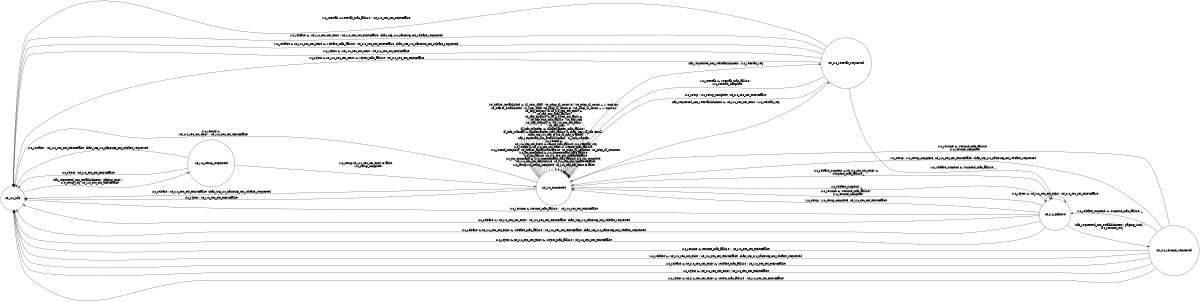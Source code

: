 digraph UE{
rankdir = LR;
size = "8,5"
node [shape = circle, label="ue_rrc_idle"]ue_rrc_idle;
node [shape = circle, label="ue_rrc_setup_requested"]ue_rrc_setup_requested;
node [shape = circle, label="ue_rrc_inactive"]ue_rrc_inactive;
node [shape = circle, label="ue_rrc_resume_requested"]ue_rrc_resume_requested;
node [shape = circle, label="ue_rrc_connected"]ue_rrc_connected;
node [shape = circle, label="ue_rrc_reestab_requested"]ue_rrc_reestab_requested;

//initial_state: ue_rrc_idle
//incoming messages: rrc_release; rrc_reject; rrc_setup; rrc_release_suspend; rrc_sm_command; rrc_reconf; rrc_reestab; rrc_resume; paging_tmsi; paging_irnti; dl_info_transfer; rrc_resume; ue_cap_enquiry; dl_user_data; 
//outgoing messages: null_action; rrc_setup_req; rrc_setup_complete; rrc_sm_complete; rrc_sm_failure; rrc_resume_req; rrc_resume_complete; rrc_reconf_complete; rrc_reestab_req; rrc_reestab_complete; ul_info_transfer; ue_cap_info; ul_user_data;
//environment variables: rrc_smcommand_mac_failure; reconf_mac_failure; ul_transfer_required; dlinfotransfer_mac_failure; resume_mac_failure; suspend_mac_failure; reject_mac_failure; release_mac_failure; ue_cap_enq_mac_failure; reestab_mac_failure; ue_bearer_setup_required; nas_requested_con_establishment; nas_requested_con_reestablishment
//state variables: ue_rrc_sec_ctx_exist{true, false}<false>; ue_bearer_established{true, false}<false>; ue_rrc_sec_ctx_updated{true, false}<false> ;chan_UE_rrc_nas{UE_dl_info_transfer,null}<null>; chan_UE_nas_rrc{UE_ul_info_transfer, UE_downgrade_requested, UE_ctx_release_requested, null}<null>
//sequence variables: ue_pdcp_ul_count {0, 32}<0, ((ue_pdcp_ul_count + 1) mod 32)>; ue_pdcp_dl_count {0, 32}<0, ((ue_pdcp_dl_count + 1) mod 32)> 




ue_rrc_idle -> ue_rrc_setup_requested [label = "(nas_requested_con_establishment | paging_tmsi) / 
    rrc_setup_req, ue_rrc_sec_ctx_exist=false"]

ue_rrc_setup_requested -> ue_rrc_idle [label = "rrc_release /  ue_rrc_sec_ctx_exist=false, chan_UE_rrc_nas=UE_ctx_release_requested"]
ue_rrc_setup_requested -> ue_rrc_idle [label = "rrc_reject / ue_rrc_sec_ctx_exist=false"]
ue_rrc_setup_requested -> ue_rrc_connected [label = "rrc_setup/ue_rrc_sec_ctx_exist = false, 
    rrc_setup_complete"]
//TODO: if upper layer provides TMSI, set the content of rrc_setup_complete msg with TMSI.

ue_rrc_connected -> ue_rrc_connected [label = "rrc_setup/rrc_setup_complete, ue_rrc_sec_ctx_exist = false"]

ue_rrc_connected -> ue_rrc_idle [label = "rrc_release / ue_rrc_sec_ctx_exist=false, chan_UE_rrc_nas=UE_ctx_release_requested"]

ue_rrc_connected -> ue_rrc_idle [label = "rrc_reject / ue_rrc_sec_ctx_exist=false"]

ue_rrc_connected -> ue_rrc_inactive [label = "rrc_release_suspend & ue_rrc_sec_ctx_exist & 
    !suspend_mac_failure/_"]

ue_rrc_connected -> ue_rrc_inactive [label = "rrc_release_suspend /_"]

ue_rrc_connected -> ue_rrc_connected [label = "rrc_sm_command & !rrc_smcommand_mac_failure/ rrc_sm_complete, 
    ue_rrc_sec_ctx_exist=true, ue_rrc_sec_ctx_updated=false"]

ue_rrc_connected -> ue_rrc_connected [label = "rrc_sm_command & rrc_smcommand_mac_failure/ 
    rrc_sm_failure, ue_rrc_sec_ctx_updated=false"]

ue_rrc_connected -> ue_rrc_connected [label = "rrc_reconf & ue_rrc_sec_ctx_exist & !reconf_mac_failure/ 
    rrc_reconf_complete, ue_bearer_established=true, ue_pdcp_ul_count=0, ue_pdcp_dl_count=0"]

ue_rrc_connected -> ue_rrc_connected [label = "rrc_reconf & 
    ue_rrc_sec_ctx_exist & reconf_mac_failure/ rrc_reestab_req"]

ue_rrc_connected -> ue_rrc_idle [label = "rrc_reconf & 
    !ue_rrc_sec_ctx_exist /  ue_rrc_sec_ctx_exist=false"]        

ue_rrc_connected -> ue_rrc_reestab_requested [label = "nas_requested_con_reestablishment &  ue_rrc_sec_ctx_exist / rrc_reestab_req"]

ue_rrc_connected -> ue_rrc_connected [label = "nas_requested_con_establishment / ul_info_transfer"]

ue_rrc_connected -> ue_rrc_connected [label = "dl_info_transfer & dlinfotransfer_mac_failure & chan_UE_rrc_nas =null / 
    chan_UE_rrc_nas = UE_dl_info_transfer"]

ue_rrc_connected -> ue_rrc_connected [label = "dl_info_transfer &  dlinfotransfer_mac_failure / _"]

ue_rrc_connected -> ue_rrc_connected [label = "ue_cap_enquiry & !ue_rrc_sec_ctx_exist 
    / ue_cap_info"]

ue_rrc_connected -> ue_rrc_connected [label = "ue_cap_enquiry & ue_rrc_sec_ctx_exist & 
    !ue_cap_enq_mac_failure / ue_cap_info"]

ue_rrc_connected -> ue_rrc_connected [label = "ue_cap_enquiry & ue_rrc_sec_ctx_exist & 
    ue_cap_enq_mac_failure / _ "]

ue_rrc_connected -> ue_rrc_reestab_requested [label = "nas_requested_con_reestablishment / rrc_reestab_req"]

ue_rrc_connected -> ue_rrc_connected [label = "ue_bearer_established / ul_user_data, ue_pdcp_ul_count = ((ue_pdcp_ul_count + 1) mod 32)"]

ue_rrc_connected -> ue_rrc_connected [label = "ue_bearer_established &  dl_user_data / ue_pdcp_dl_count = ((ue_pdcp_dl_count + 1) mod 32)"]        


ue_rrc_inactive -> ue_rrc_resume_requested [label = "(nas_requested_con_establishment | paging_irnti) / 
    rrc_resume_req"]
ue_rrc_inactive -> ue_rrc_connected [label = "rrc_resume & !resume_mac_failure /
    rrc_resume_complete"]
ue_rrc_inactive -> ue_rrc_idle [label = "rrc_resume & resume_mac_failure /  ue_rrc_sec_ctx_exist=false"]
ue_rrc_inactive -> ue_rrc_connected [label = "rrc_setup / rrc_setup_complete, ue_rrc_sec_ctx_exist=false"]
ue_rrc_inactive -> ue_rrc_idle [label = "rrc_release & !ue_rrc_sec_ctx_exist / ue_rrc_sec_ctx_exist=false, chan_UE_rrc_nas=UE_ctx_release_requested"]
ue_rrc_inactive -> ue_rrc_idle [label = "rrc_release & ue_rrc_sec_ctx_exist & !release_mac_failure / ue_rrc_sec_ctx_exist=false, chan_UE_rrc_nas=UE_ctx_release_requested"]
ue_rrc_inactive -> ue_rrc_inactive [label = "rrc_reject & !ue_rrc_sec_ctx_exist / ue_rrc_sec_ctx_exist=false"]
ue_rrc_inactive -> ue_rrc_idle [label = "rrc_reject & ue_rrc_sec_ctx_exist & !reject_mac_failure / ue_rrc_sec_ctx_exist=false"]



ue_rrc_resume_requested -> ue_rrc_connected [label = "rrc_resume & !resume_mac_failure /
    rrc_resume_complete"]
ue_rrc_resume_requested -> ue_rrc_idle [label = "rrc_resume & resume_mac_failure /  ue_rrc_sec_ctx_exist=false"]    
ue_rrc_resume_requested -> ue_rrc_connected [label = "rrc_setup / rrc_setup_complete, ue_rrc_sec_ctx_exist=false, chan_UE_rrc_nas=UE_ctx_release_requested"]
ue_rrc_resume_requested -> ue_rrc_idle [label = "rrc_release & !ue_rrc_sec_ctx_exist / ue_rrc_sec_ctx_exist=false, chan_UE_rrc_nas=UE_ctx_release_requested"]
ue_rrc_resume_requested -> ue_rrc_idle [label = "rrc_release & ue_rrc_sec_ctx_exist & !release_mac_failure / ue_rrc_sec_ctx_exist=false"]
ue_rrc_resume_requested -> ue_rrc_idle [label = "rrc_reject & !ue_rrc_sec_ctx_exist / ue_rrc_sec_ctx_exist=false"]
ue_rrc_resume_requested -> ue_rrc_idle [label = "rrc_reject & ue_rrc_sec_ctx_exist & !reject_mac_failure / ue_rrc_sec_ctx_exist=false"]
ue_rrc_resume_requested -> ue_rrc_inactive [label = "rrc_release_suspend & !suspend_mac_failure/ _"]


ue_rrc_reestab_requested -> ue_rrc_connected [label = "rrc_reestab & !reestab_mac_failure /
    rrc_reestab_complete"]
ue_rrc_reestab_requested -> ue_rrc_idle [label = "rrc_reestab & reestab_mac_failure /  ue_rrc_sec_ctx_exist=false"]    
ue_rrc_reestab_requested -> ue_rrc_connected [label = "rrc_setup / rrc_setup_complete, ue_rrc_sec_ctx_exist=false"]
ue_rrc_reestab_requested -> ue_rrc_idle [label = "rrc_release & !ue_rrc_sec_ctx_exist / ue_rrc_sec_ctx_exist=false, chan_UE_rrc_nas=UE_ctx_release_requested"]
ue_rrc_reestab_requested -> ue_rrc_idle [label = "rrc_release & ue_rrc_sec_ctx_exist & !release_mac_failure / ue_rrc_sec_ctx_exist=false, chan_UE_rrc_nas=UE_ctx_release_requested"]
ue_rrc_reestab_requested -> ue_rrc_idle [label = "rrc_reject & !ue_rrc_sec_ctx_exist / ue_rrc_sec_ctx_exist=false"]
ue_rrc_reestab_requested -> ue_rrc_idle [label = "rrc_reject & ue_rrc_sec_ctx_exist & !reject_mac_failure / ue_rrc_sec_ctx_exist=false"]
ue_rrc_reestab_requested -> ue_rrc_inactive [label = "rrc_release_suspend & !suspend_mac_failure/ _"]

}


